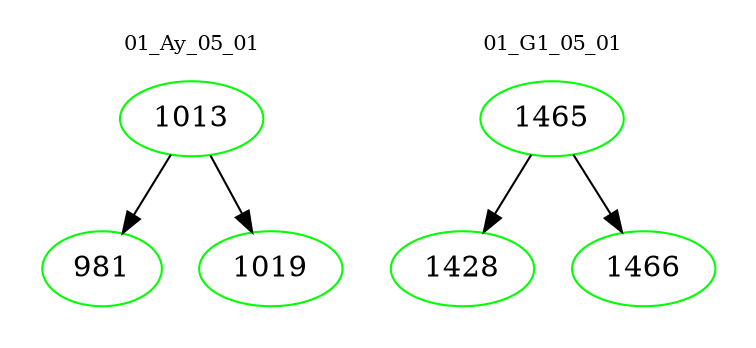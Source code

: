 digraph{
subgraph cluster_0 {
color = white
label = "01_Ay_05_01";
fontsize=10;
T0_1013 [label="1013", color="green"]
T0_1013 -> T0_981 [color="black"]
T0_981 [label="981", color="green"]
T0_1013 -> T0_1019 [color="black"]
T0_1019 [label="1019", color="green"]
}
subgraph cluster_1 {
color = white
label = "01_G1_05_01";
fontsize=10;
T1_1465 [label="1465", color="green"]
T1_1465 -> T1_1428 [color="black"]
T1_1428 [label="1428", color="green"]
T1_1465 -> T1_1466 [color="black"]
T1_1466 [label="1466", color="green"]
}
}
